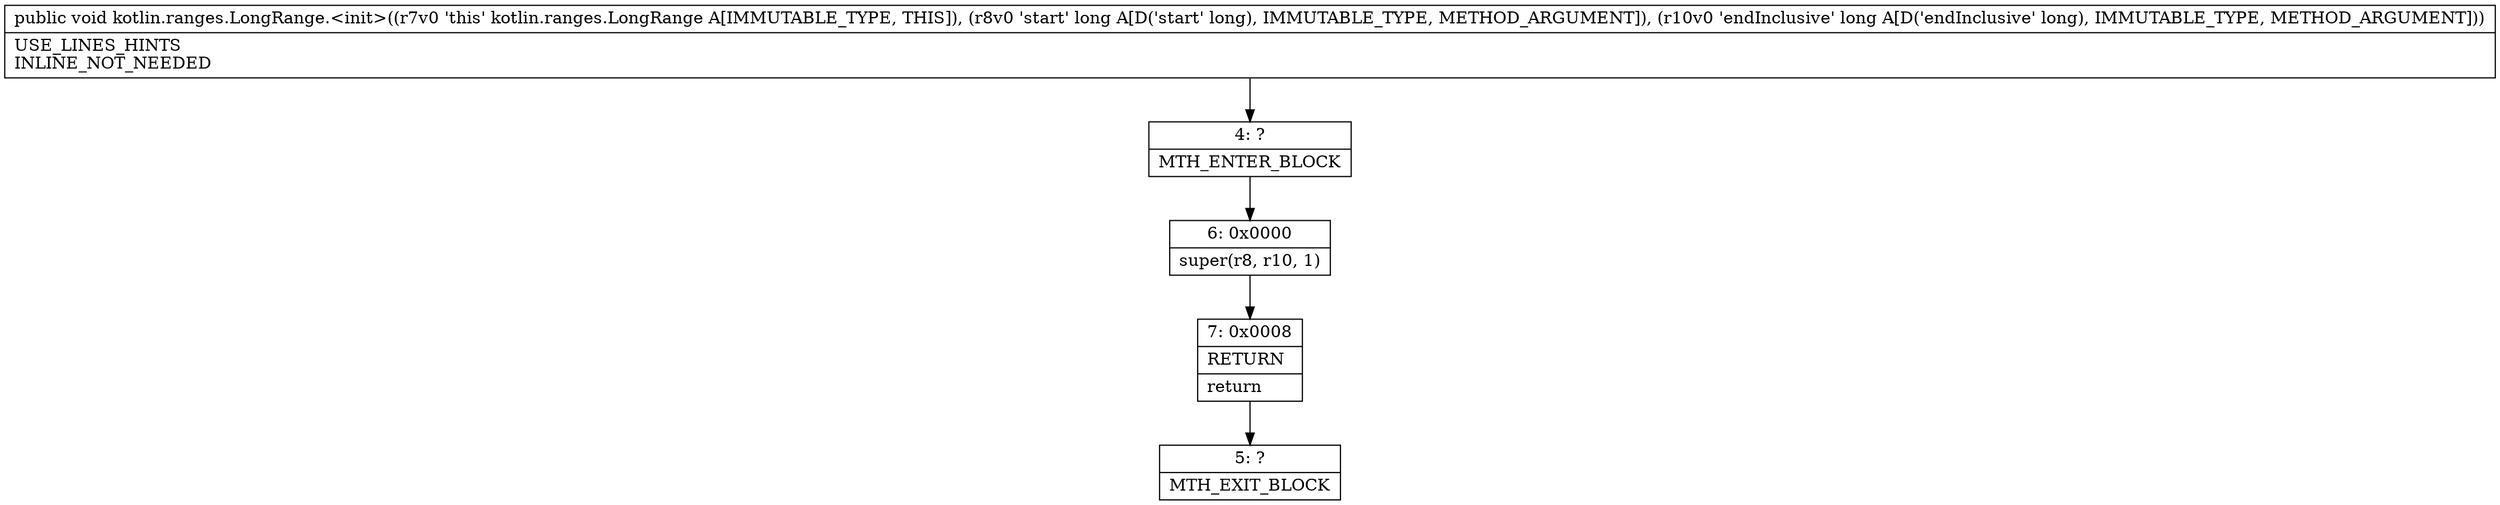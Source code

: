 digraph "CFG forkotlin.ranges.LongRange.\<init\>(JJ)V" {
Node_4 [shape=record,label="{4\:\ ?|MTH_ENTER_BLOCK\l}"];
Node_6 [shape=record,label="{6\:\ 0x0000|super(r8, r10, 1)\l}"];
Node_7 [shape=record,label="{7\:\ 0x0008|RETURN\l|return\l}"];
Node_5 [shape=record,label="{5\:\ ?|MTH_EXIT_BLOCK\l}"];
MethodNode[shape=record,label="{public void kotlin.ranges.LongRange.\<init\>((r7v0 'this' kotlin.ranges.LongRange A[IMMUTABLE_TYPE, THIS]), (r8v0 'start' long A[D('start' long), IMMUTABLE_TYPE, METHOD_ARGUMENT]), (r10v0 'endInclusive' long A[D('endInclusive' long), IMMUTABLE_TYPE, METHOD_ARGUMENT]))  | USE_LINES_HINTS\lINLINE_NOT_NEEDED\l}"];
MethodNode -> Node_4;Node_4 -> Node_6;
Node_6 -> Node_7;
Node_7 -> Node_5;
}

